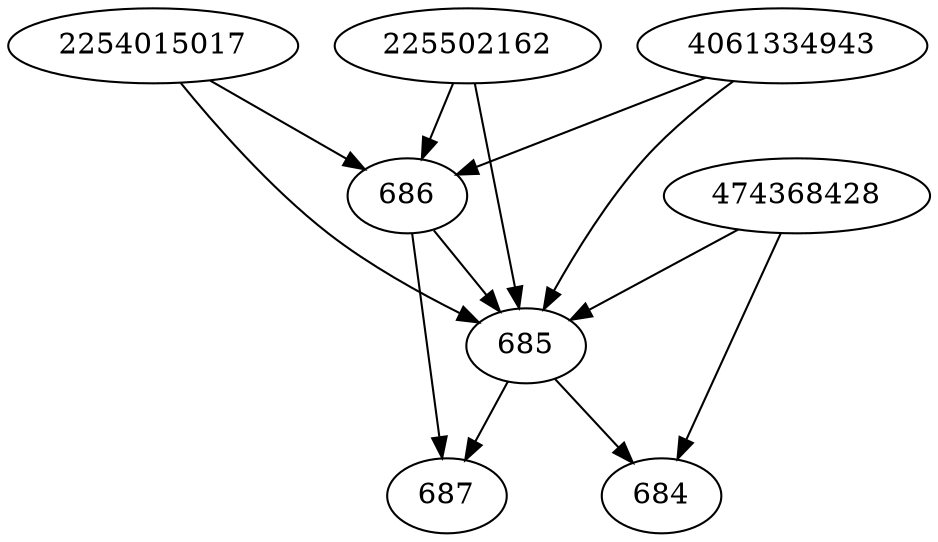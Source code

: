 strict digraph  {
2254015017;
684;
474368428;
686;
687;
685;
225502162;
4061334943;
2254015017 -> 685;
2254015017 -> 686;
474368428 -> 684;
474368428 -> 685;
686 -> 685;
686 -> 687;
685 -> 684;
685 -> 687;
225502162 -> 685;
225502162 -> 686;
4061334943 -> 685;
4061334943 -> 686;
}
